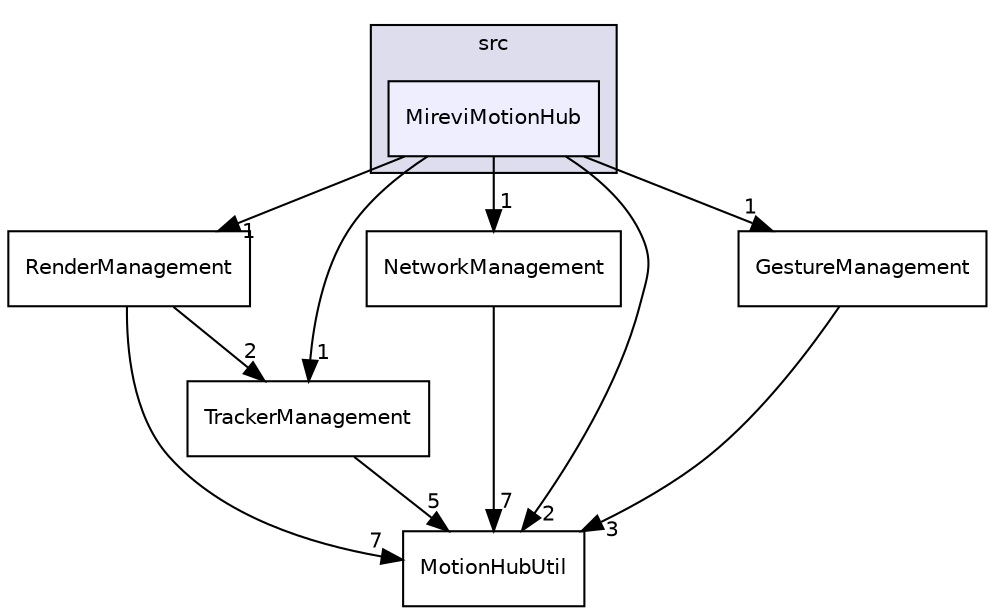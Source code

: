 digraph "src/MireviMotionHub" {
  compound=true
  node [ fontsize="10", fontname="Helvetica"];
  edge [ labelfontsize="10", labelfontname="Helvetica"];
  subgraph clusterdir_68267d1309a1af8e8297ef4c3efbcdba {
    graph [ bgcolor="#ddddee", pencolor="black", label="src" fontname="Helvetica", fontsize="10", URL="dir_68267d1309a1af8e8297ef4c3efbcdba.html"]
  dir_48f2157b417ead41e9d051c4a0b6a4c5 [shape=box, label="MireviMotionHub", style="filled", fillcolor="#eeeeff", pencolor="black", URL="dir_48f2157b417ead41e9d051c4a0b6a4c5.html"];
  }
  dir_2aae01ed5b51607ff5c5467f5fbf0fdc [shape=box label="RenderManagement" URL="dir_2aae01ed5b51607ff5c5467f5fbf0fdc.html"];
  dir_8fb8f2c077f76e64c373394268b50889 [shape=box label="NetworkManagement" URL="dir_8fb8f2c077f76e64c373394268b50889.html"];
  dir_b4817ea3b0dc3a781298faaa4ae67ebf [shape=box label="MotionHubUtil" URL="dir_b4817ea3b0dc3a781298faaa4ae67ebf.html"];
  dir_6ac73976d8d5aa930656b5979def69df [shape=box label="GestureManagement" URL="dir_6ac73976d8d5aa930656b5979def69df.html"];
  dir_e3fd89a57cdae034d7aa0e28cf438a8d [shape=box label="TrackerManagement" URL="dir_e3fd89a57cdae034d7aa0e28cf438a8d.html"];
  dir_2aae01ed5b51607ff5c5467f5fbf0fdc->dir_b4817ea3b0dc3a781298faaa4ae67ebf [headlabel="7", labeldistance=1.5 headhref="dir_000005_000003.html"];
  dir_2aae01ed5b51607ff5c5467f5fbf0fdc->dir_e3fd89a57cdae034d7aa0e28cf438a8d [headlabel="2", labeldistance=1.5 headhref="dir_000005_000006.html"];
  dir_8fb8f2c077f76e64c373394268b50889->dir_b4817ea3b0dc3a781298faaa4ae67ebf [headlabel="7", labeldistance=1.5 headhref="dir_000004_000003.html"];
  dir_6ac73976d8d5aa930656b5979def69df->dir_b4817ea3b0dc3a781298faaa4ae67ebf [headlabel="3", labeldistance=1.5 headhref="dir_000001_000003.html"];
  dir_48f2157b417ead41e9d051c4a0b6a4c5->dir_2aae01ed5b51607ff5c5467f5fbf0fdc [headlabel="1", labeldistance=1.5 headhref="dir_000002_000005.html"];
  dir_48f2157b417ead41e9d051c4a0b6a4c5->dir_8fb8f2c077f76e64c373394268b50889 [headlabel="1", labeldistance=1.5 headhref="dir_000002_000004.html"];
  dir_48f2157b417ead41e9d051c4a0b6a4c5->dir_b4817ea3b0dc3a781298faaa4ae67ebf [headlabel="2", labeldistance=1.5 headhref="dir_000002_000003.html"];
  dir_48f2157b417ead41e9d051c4a0b6a4c5->dir_6ac73976d8d5aa930656b5979def69df [headlabel="1", labeldistance=1.5 headhref="dir_000002_000001.html"];
  dir_48f2157b417ead41e9d051c4a0b6a4c5->dir_e3fd89a57cdae034d7aa0e28cf438a8d [headlabel="1", labeldistance=1.5 headhref="dir_000002_000006.html"];
  dir_e3fd89a57cdae034d7aa0e28cf438a8d->dir_b4817ea3b0dc3a781298faaa4ae67ebf [headlabel="5", labeldistance=1.5 headhref="dir_000006_000003.html"];
}
